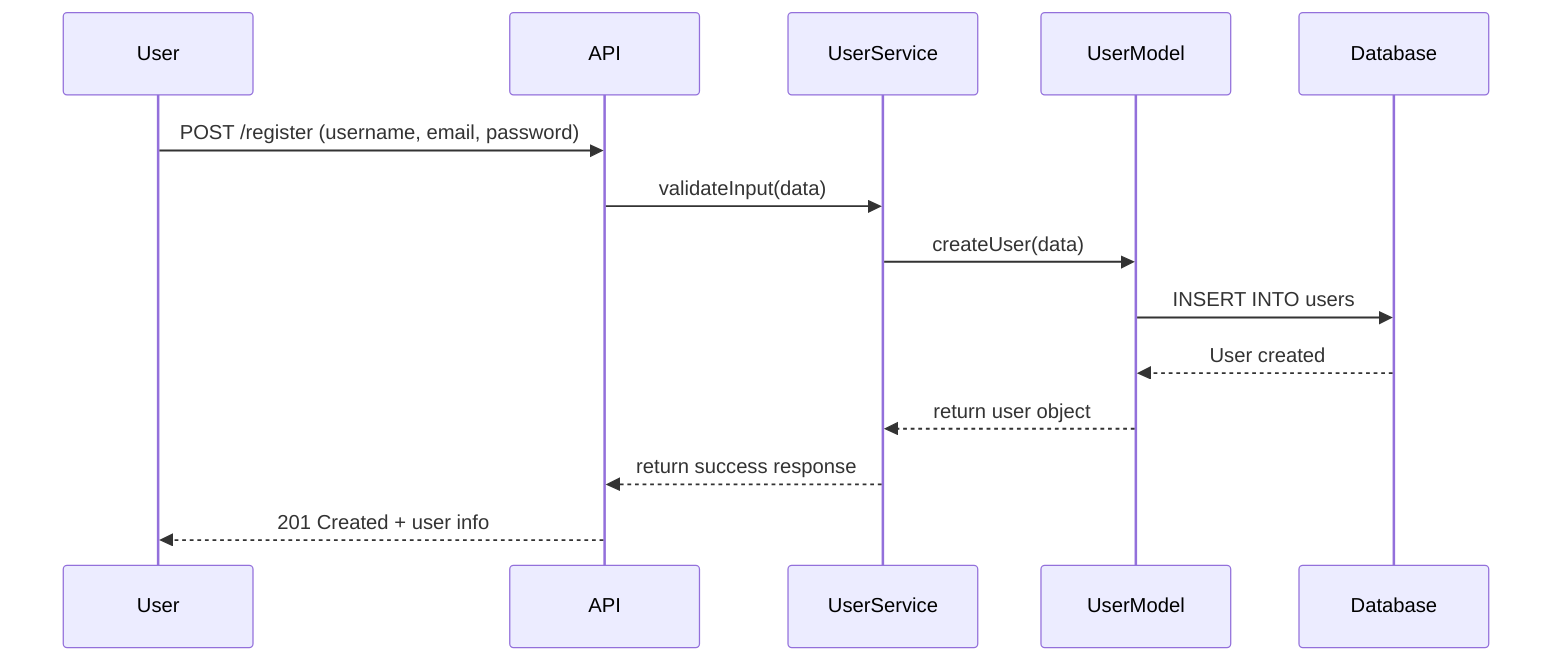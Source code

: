 sequenceDiagram
    participant User
    participant API
    participant UserService
    participant UserModel
    participant Database

    User->>API: POST /register (username, email, password)
    API->>UserService: validateInput(data)
    UserService->>UserModel: createUser(data)
    UserModel->>Database: INSERT INTO users
    Database-->>UserModel: User created
    UserModel-->>UserService: return user object
    UserService-->>API: return success response
    API-->>User: 201 Created + user info